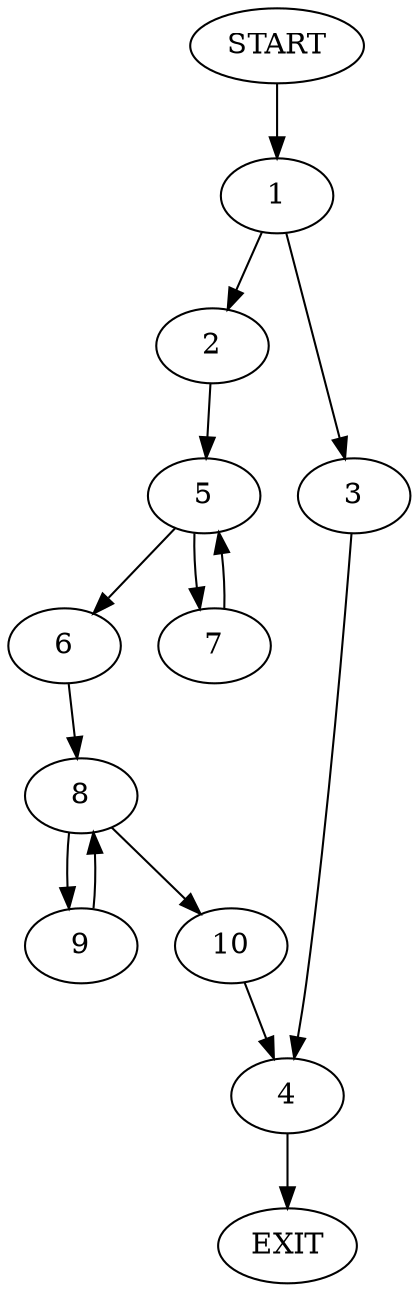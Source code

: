 digraph {
0 [label="START"]
11 [label="EXIT"]
0 -> 1
1 -> 2
1 -> 3
3 -> 4
2 -> 5
4 -> 11
5 -> 6
5 -> 7
6 -> 8
7 -> 5
8 -> 9
8 -> 10
10 -> 4
9 -> 8
}
